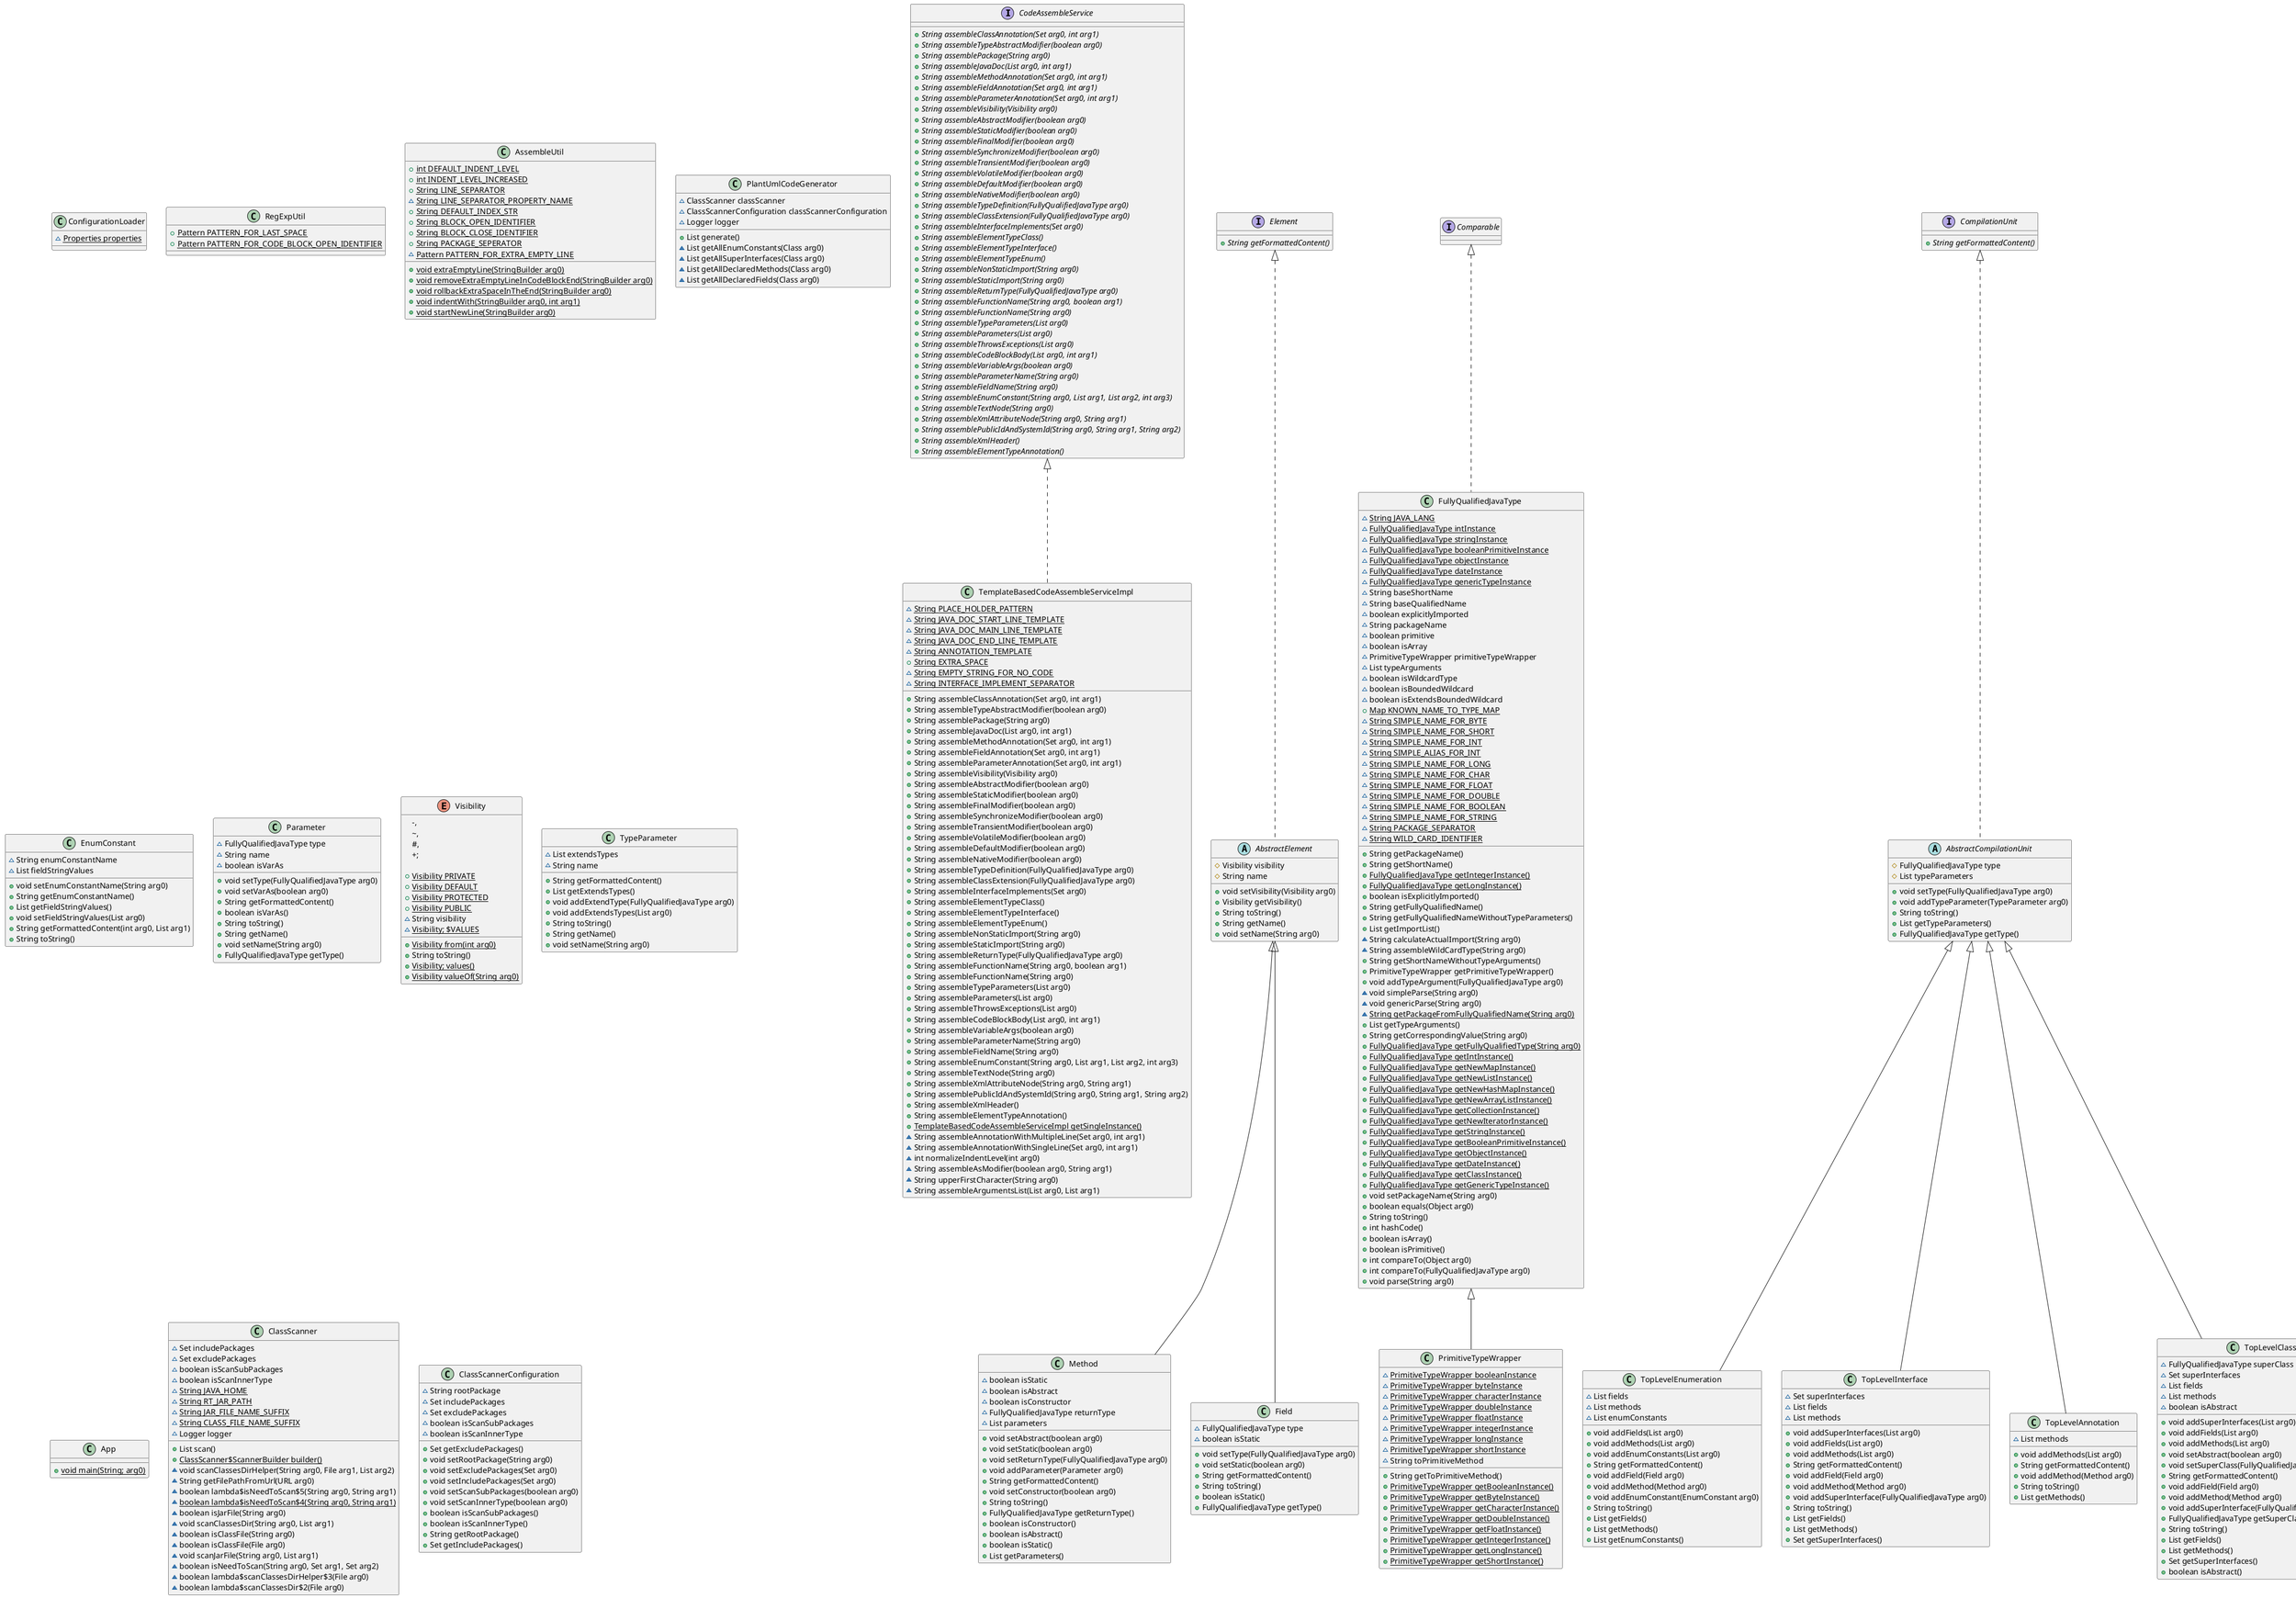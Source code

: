@startuml
interface CodeAssembleService { 
    + {abstract} String assembleClassAnnotation(Set arg0, int arg1) 
    + {abstract} String assembleTypeAbstractModifier(boolean arg0) 
    + {abstract} String assemblePackage(String arg0) 
    + {abstract} String assembleJavaDoc(List arg0, int arg1) 
    + {abstract} String assembleMethodAnnotation(Set arg0, int arg1) 
    + {abstract} String assembleFieldAnnotation(Set arg0, int arg1) 
    + {abstract} String assembleParameterAnnotation(Set arg0, int arg1) 
    + {abstract} String assembleVisibility(Visibility arg0) 
    + {abstract} String assembleAbstractModifier(boolean arg0) 
    + {abstract} String assembleStaticModifier(boolean arg0) 
    + {abstract} String assembleFinalModifier(boolean arg0) 
    + {abstract} String assembleSynchronizeModifier(boolean arg0) 
    + {abstract} String assembleTransientModifier(boolean arg0) 
    + {abstract} String assembleVolatileModifier(boolean arg0) 
    + {abstract} String assembleDefaultModifier(boolean arg0) 
    + {abstract} String assembleNativeModifier(boolean arg0) 
    + {abstract} String assembleTypeDefinition(FullyQualifiedJavaType arg0) 
    + {abstract} String assembleClassExtension(FullyQualifiedJavaType arg0) 
    + {abstract} String assembleInterfaceImplements(Set arg0) 
    + {abstract} String assembleElementTypeClass() 
    + {abstract} String assembleElementTypeInterface() 
    + {abstract} String assembleElementTypeEnum() 
    + {abstract} String assembleNonStaticImport(String arg0) 
    + {abstract} String assembleStaticImport(String arg0) 
    + {abstract} String assembleReturnType(FullyQualifiedJavaType arg0) 
    + {abstract} String assembleFunctionName(String arg0, boolean arg1) 
    + {abstract} String assembleFunctionName(String arg0) 
    + {abstract} String assembleTypeParameters(List arg0) 
    + {abstract} String assembleParameters(List arg0) 
    + {abstract} String assembleThrowsExceptions(List arg0) 
    + {abstract} String assembleCodeBlockBody(List arg0, int arg1) 
    + {abstract} String assembleVariableArgs(boolean arg0) 
    + {abstract} String assembleParameterName(String arg0) 
    + {abstract} String assembleFieldName(String arg0) 
    + {abstract} String assembleEnumConstant(String arg0, List arg1, List arg2, int arg3) 
    + {abstract} String assembleTextNode(String arg0) 
    + {abstract} String assembleXmlAttributeNode(String arg0, String arg1) 
    + {abstract} String assemblePublicIdAndSystemId(String arg0, String arg1, String arg2) 
    + {abstract} String assembleXmlHeader() 
    + {abstract} String assembleElementTypeAnnotation() 
} 

class TemplateBasedCodeAssembleServiceImpl implements CodeAssembleService { 
    ~ {static} String PLACE_HOLDER_PATTERN
    ~ {static} String JAVA_DOC_START_LINE_TEMPLATE
    ~ {static} String JAVA_DOC_MAIN_LINE_TEMPLATE
    ~ {static} String JAVA_DOC_END_LINE_TEMPLATE
    ~ {static} String ANNOTATION_TEMPLATE
    + {static} String EXTRA_SPACE
    ~ {static} String EMPTY_STRING_FOR_NO_CODE
    ~ {static} String INTERFACE_IMPLEMENT_SEPARATOR

    + String assembleClassAnnotation(Set arg0, int arg1) 
    + String assembleTypeAbstractModifier(boolean arg0) 
    + String assemblePackage(String arg0) 
    + String assembleJavaDoc(List arg0, int arg1) 
    + String assembleMethodAnnotation(Set arg0, int arg1) 
    + String assembleFieldAnnotation(Set arg0, int arg1) 
    + String assembleParameterAnnotation(Set arg0, int arg1) 
    + String assembleVisibility(Visibility arg0) 
    + String assembleAbstractModifier(boolean arg0) 
    + String assembleStaticModifier(boolean arg0) 
    + String assembleFinalModifier(boolean arg0) 
    + String assembleSynchronizeModifier(boolean arg0) 
    + String assembleTransientModifier(boolean arg0) 
    + String assembleVolatileModifier(boolean arg0) 
    + String assembleDefaultModifier(boolean arg0) 
    + String assembleNativeModifier(boolean arg0) 
    + String assembleTypeDefinition(FullyQualifiedJavaType arg0) 
    + String assembleClassExtension(FullyQualifiedJavaType arg0) 
    + String assembleInterfaceImplements(Set arg0) 
    + String assembleElementTypeClass() 
    + String assembleElementTypeInterface() 
    + String assembleElementTypeEnum() 
    + String assembleNonStaticImport(String arg0) 
    + String assembleStaticImport(String arg0) 
    + String assembleReturnType(FullyQualifiedJavaType arg0) 
    + String assembleFunctionName(String arg0, boolean arg1) 
    + String assembleFunctionName(String arg0) 
    + String assembleTypeParameters(List arg0) 
    + String assembleParameters(List arg0) 
    + String assembleThrowsExceptions(List arg0) 
    + String assembleCodeBlockBody(List arg0, int arg1) 
    + String assembleVariableArgs(boolean arg0) 
    + String assembleParameterName(String arg0) 
    + String assembleFieldName(String arg0) 
    + String assembleEnumConstant(String arg0, List arg1, List arg2, int arg3) 
    + String assembleTextNode(String arg0) 
    + String assembleXmlAttributeNode(String arg0, String arg1) 
    + String assemblePublicIdAndSystemId(String arg0, String arg1, String arg2) 
    + String assembleXmlHeader() 
    + String assembleElementTypeAnnotation() 
    + {static} TemplateBasedCodeAssembleServiceImpl getSingleInstance() 
    ~ String assembleAnnotationWithMultipleLine(Set arg0, int arg1) 
    ~ String assembleAnnotationWithSingleLine(Set arg0, int arg1) 
    ~ int normalizeIndentLevel(int arg0) 
    ~ String assembleAsModifier(boolean arg0, String arg1) 
    ~ String upperFirstCharacter(String arg0) 
    ~ String assembleArgumentsList(List arg0, List arg1) 
} 

class ConfigurationLoader { 
    ~ {static} Properties properties
} 

class RegExpUtil { 
    + {static} Pattern PATTERN_FOR_LAST_SPACE
    + {static} Pattern PATTERN_FOR_CODE_BLOCK_OPEN_IDENTIFIER
} 

class AssembleUtil { 
    + {static} int DEFAULT_INDENT_LEVEL
    + {static} int INDENT_LEVEL_INCREASED
    + {static} String LINE_SEPARATOR
    ~ {static} String LINE_SEPARATOR_PROPERTY_NAME
    + {static} String DEFAULT_INDEX_STR
    + {static} String BLOCK_OPEN_IDENTIFIER
    + {static} String BLOCK_CLOSE_IDENTIFIER
    + {static} String PACKAGE_SEPERATOR
    ~ {static} Pattern PATTERN_FOR_EXTRA_EMPTY_LINE

    + {static} void extraEmptyLine(StringBuilder arg0) 
    + {static} void removeExtraEmptyLineInCodeBlockEnd(StringBuilder arg0) 
    + {static} void rollbackExtraSpaceInTheEnd(StringBuilder arg0) 
    + {static} void indentWith(StringBuilder arg0, int arg1) 
    + {static} void startNewLine(StringBuilder arg0) 
} 

class PlantUmlCodeGenerator { 
    ~ ClassScanner classScanner
    ~ ClassScannerConfiguration classScannerConfiguration
    ~ Logger logger

    + List generate() 
    ~ List getAllEnumConstants(Class arg0) 
    ~ List getAllSuperInterfaces(Class arg0) 
    ~ List getAllDeclaredMethods(Class arg0) 
    ~ List getAllDeclaredFields(Class arg0) 
} 

interface Element { 
    + {abstract} String getFormattedContent() 
} 

class EnumConstant { 
    ~ String enumConstantName
    ~ List fieldStringValues

    + void setEnumConstantName(String arg0) 
    + String getEnumConstantName() 
    + List getFieldStringValues() 
    + void setFieldStringValues(List arg0) 
    + String getFormattedContent(int arg0, List arg1) 
    + String toString() 
} 

class PrimitiveTypeWrapper extends FullyQualifiedJavaType { 
    ~ {static} PrimitiveTypeWrapper booleanInstance
    ~ {static} PrimitiveTypeWrapper byteInstance
    ~ {static} PrimitiveTypeWrapper characterInstance
    ~ {static} PrimitiveTypeWrapper doubleInstance
    ~ {static} PrimitiveTypeWrapper floatInstance
    ~ {static} PrimitiveTypeWrapper integerInstance
    ~ {static} PrimitiveTypeWrapper longInstance
    ~ {static} PrimitiveTypeWrapper shortInstance
    ~ String toPrimitiveMethod

    + String getToPrimitiveMethod() 
    + {static} PrimitiveTypeWrapper getBooleanInstance() 
    + {static} PrimitiveTypeWrapper getByteInstance() 
    + {static} PrimitiveTypeWrapper getCharacterInstance() 
    + {static} PrimitiveTypeWrapper getDoubleInstance() 
    + {static} PrimitiveTypeWrapper getFloatInstance() 
    + {static} PrimitiveTypeWrapper getIntegerInstance() 
    + {static} PrimitiveTypeWrapper getLongInstance() 
    + {static} PrimitiveTypeWrapper getShortInstance() 
} 

abstract class AbstractCompilationUnit implements CompilationUnit { 
    # FullyQualifiedJavaType type
    # List typeParameters

    + void setType(FullyQualifiedJavaType arg0) 
    + void addTypeParameter(TypeParameter arg0) 
    + String toString() 
    + List getTypeParameters() 
    + FullyQualifiedJavaType getType() 
} 

class TopLevelEnumeration extends AbstractCompilationUnit { 
    ~ List fields
    ~ List methods
    ~ List enumConstants

    + void addFields(List arg0) 
    + void addMethods(List arg0) 
    + void addEnumConstants(List arg0) 
    + String getFormattedContent() 
    + void addField(Field arg0) 
    + void addMethod(Method arg0) 
    + void addEnumConstant(EnumConstant arg0) 
    + String toString() 
    + List getFields() 
    + List getMethods() 
    + List getEnumConstants() 
} 

class TopLevelInterface extends AbstractCompilationUnit { 
    ~ Set superInterfaces
    ~ List fields
    ~ List methods

    + void addSuperInterfaces(List arg0) 
    + void addFields(List arg0) 
    + void addMethods(List arg0) 
    + String getFormattedContent() 
    + void addField(Field arg0) 
    + void addMethod(Method arg0) 
    + void addSuperInterface(FullyQualifiedJavaType arg0) 
    + String toString() 
    + List getFields() 
    + List getMethods() 
    + Set getSuperInterfaces() 
} 

class FullyQualifiedJavaType implements Comparable { 
    ~ {static} String JAVA_LANG
    ~ {static} FullyQualifiedJavaType intInstance
    ~ {static} FullyQualifiedJavaType stringInstance
    ~ {static} FullyQualifiedJavaType booleanPrimitiveInstance
    ~ {static} FullyQualifiedJavaType objectInstance
    ~ {static} FullyQualifiedJavaType dateInstance
    ~ {static} FullyQualifiedJavaType genericTypeInstance
    ~ String baseShortName
    ~ String baseQualifiedName
    ~ boolean explicitlyImported
    ~ String packageName
    ~ boolean primitive
    ~ boolean isArray
    ~ PrimitiveTypeWrapper primitiveTypeWrapper
    ~ List typeArguments
    ~ boolean isWildcardType
    ~ boolean isBoundedWildcard
    ~ boolean isExtendsBoundedWildcard
    + {static} Map KNOWN_NAME_TO_TYPE_MAP
    ~ {static} String SIMPLE_NAME_FOR_BYTE
    ~ {static} String SIMPLE_NAME_FOR_SHORT
    ~ {static} String SIMPLE_NAME_FOR_INT
    ~ {static} String SIMPLE_ALIAS_FOR_INT
    ~ {static} String SIMPLE_NAME_FOR_LONG
    ~ {static} String SIMPLE_NAME_FOR_CHAR
    ~ {static} String SIMPLE_NAME_FOR_FLOAT
    ~ {static} String SIMPLE_NAME_FOR_DOUBLE
    ~ {static} String SIMPLE_NAME_FOR_BOOLEAN
    ~ {static} String SIMPLE_NAME_FOR_STRING
    ~ {static} String PACKAGE_SEPARATOR
    ~ {static} String WILD_CARD_IDENTIFIER

    + String getPackageName() 
    + String getShortName() 
    + {static} FullyQualifiedJavaType getIntegerInstance() 
    + {static} FullyQualifiedJavaType getLongInstance() 
    + boolean isExplicitlyImported() 
    + String getFullyQualifiedName() 
    + String getFullyQualifiedNameWithoutTypeParameters() 
    + List getImportList() 
    ~ String calculateActualImport(String arg0) 
    ~ String assembleWildCardType(String arg0) 
    + String getShortNameWithoutTypeArguments() 
    + PrimitiveTypeWrapper getPrimitiveTypeWrapper() 
    + void addTypeArgument(FullyQualifiedJavaType arg0) 
    ~ void simpleParse(String arg0) 
    ~ void genericParse(String arg0) 
    ~ {static} String getPackageFromFullyQualifiedName(String arg0) 
    + List getTypeArguments() 
    + String getCorrespondingValue(String arg0) 
    + {static} FullyQualifiedJavaType getFullyQualifiedType(String arg0) 
    + {static} FullyQualifiedJavaType getIntInstance() 
    + {static} FullyQualifiedJavaType getNewMapInstance() 
    + {static} FullyQualifiedJavaType getNewListInstance() 
    + {static} FullyQualifiedJavaType getNewHashMapInstance() 
    + {static} FullyQualifiedJavaType getNewArrayListInstance() 
    + {static} FullyQualifiedJavaType getCollectionInstance() 
    + {static} FullyQualifiedJavaType getNewIteratorInstance() 
    + {static} FullyQualifiedJavaType getStringInstance() 
    + {static} FullyQualifiedJavaType getBooleanPrimitiveInstance() 
    + {static} FullyQualifiedJavaType getObjectInstance() 
    + {static} FullyQualifiedJavaType getDateInstance() 
    + {static} FullyQualifiedJavaType getClassInstance() 
    + {static} FullyQualifiedJavaType getGenericTypeInstance() 
    + void setPackageName(String arg0) 
    + boolean equals(Object arg0) 
    + String toString() 
    + int hashCode() 
    + boolean isArray() 
    + boolean isPrimitive() 
    + int compareTo(Object arg0) 
    + int compareTo(FullyQualifiedJavaType arg0) 
    + void parse(String arg0) 
} 

class TopLevelAnnotation extends AbstractCompilationUnit { 
    ~ List methods

    + void addMethods(List arg0) 
    + String getFormattedContent() 
    + void addMethod(Method arg0) 
    + String toString() 
    + List getMethods() 
} 

abstract class AbstractElement implements Element { 
    # Visibility visibility
    # String name

    + void setVisibility(Visibility arg0) 
    + Visibility getVisibility() 
    + String toString() 
    + String getName() 
    + void setName(String arg0) 
} 

class Method extends AbstractElement { 
    ~ boolean isStatic
    ~ boolean isAbstract
    ~ boolean isConstructor
    ~ FullyQualifiedJavaType returnType
    ~ List parameters

    + void setAbstract(boolean arg0) 
    + void setStatic(boolean arg0) 
    + void setReturnType(FullyQualifiedJavaType arg0) 
    + void addParameter(Parameter arg0) 
    + String getFormattedContent() 
    + void setConstructor(boolean arg0) 
    + String toString() 
    + FullyQualifiedJavaType getReturnType() 
    + boolean isConstructor() 
    + boolean isAbstract() 
    + boolean isStatic() 
    + List getParameters() 
} 

interface CompilationUnit { 
    + {abstract} String getFormattedContent() 
} 

class TopLevelClass extends AbstractCompilationUnit { 
    ~ FullyQualifiedJavaType superClass
    ~ Set superInterfaces
    ~ List fields
    ~ List methods
    ~ boolean isAbstract

    + void addSuperInterfaces(List arg0) 
    + void addFields(List arg0) 
    + void addMethods(List arg0) 
    + void setAbstract(boolean arg0) 
    + void setSuperClass(FullyQualifiedJavaType arg0) 
    + String getFormattedContent() 
    + void addField(Field arg0) 
    + void addMethod(Method arg0) 
    + void addSuperInterface(FullyQualifiedJavaType arg0) 
    + FullyQualifiedJavaType getSuperClass() 
    + String toString() 
    + List getFields() 
    + List getMethods() 
    + Set getSuperInterfaces() 
    + boolean isAbstract() 
} 

class Parameter { 
    ~ FullyQualifiedJavaType type
    ~ String name
    ~ boolean isVarAs

    + void setType(FullyQualifiedJavaType arg0) 
    + void setVarAs(boolean arg0) 
    + String getFormattedContent() 
    + boolean isVarAs() 
    + String toString() 
    + String getName() 
    + void setName(String arg0) 
    + FullyQualifiedJavaType getType() 
} 

class Field extends AbstractElement { 
    ~ FullyQualifiedJavaType type
    ~ boolean isStatic

    + void setType(FullyQualifiedJavaType arg0) 
    + void setStatic(boolean arg0) 
    + String getFormattedContent() 
    + String toString() 
    + boolean isStatic() 
    + FullyQualifiedJavaType getType() 
} 

enum Visibility { 
    -,
    ~,
    #,
    +;

    + {static} Visibility PRIVATE
    + {static} Visibility DEFAULT
    + {static} Visibility PROTECTED
    + {static} Visibility PUBLIC
    ~ String visibility
    ~ {static} Visibility; $VALUES

    + {static} Visibility from(int arg0) 
    + String toString() 
    + {static} Visibility; values() 
    + {static} Visibility valueOf(String arg0) 
} 

class TypeParameter { 
    ~ List extendsTypes
    ~ String name

    + String getFormattedContent() 
    + List getExtendsTypes() 
    + void addExtendType(FullyQualifiedJavaType arg0) 
    + void addExtendsTypes(List arg0) 
    + String toString() 
    + String getName() 
    + void setName(String arg0) 
} 

class PrimitivePlantUmlCodeFileWriter extends AbstarctWriter { 
    ~ String fileName
    ~ Logger logger

    ~ {static} void lambda$write$0(StringBuilder arg0, CompilationUnit arg1) 
    + void write() 
} 

class UmlDiagramWriter extends AbstarctWriter { 
    ~ String fileName
    ~ String fileType
    + {static} String FILE_TYPE_SVG
    + {static} String FILE_TYPE_PNG
    ~ Logger logger

    ~ {static} void lambda$write$1(StringBuilder arg0, CompilationUnit arg1) 
    + void write() 
} 

abstract class AbstarctWriter implements Writer { 
    # List compilationUnits
} 

interface Writer { 
    + {abstract} void write() 
} 

class App { 
    + {static} void main(String; arg0) 
} 

class ClassScanner { 
    ~ Set includePackages
    ~ Set excludePackages
    ~ boolean isScanSubPackages
    ~ boolean isScanInnerType
    ~ {static} String JAVA_HOME
    ~ {static} String RT_JAR_PATH
    ~ {static} String JAR_FILE_NAME_SUFFIX
    ~ {static} String CLASS_FILE_NAME_SUFFIX
    ~ Logger logger

    + List scan() 
    + {static} ClassScanner$ScannerBuilder builder() 
    ~ void scanClassesDirHelper(String arg0, File arg1, List arg2) 
    ~ String getFilePathFromUrl(URL arg0) 
    ~ boolean lambda$isNeedToScan$5(String arg0, String arg1) 
    ~ {static} boolean lambda$isNeedToScan$4(String arg0, String arg1) 
    ~ boolean isJarFile(String arg0) 
    ~ void scanClassesDir(String arg0, List arg1) 
    ~ boolean isClassFile(String arg0) 
    ~ boolean isClassFile(File arg0) 
    ~ void scanJarFile(String arg0, List arg1) 
    ~ boolean isNeedToScan(String arg0, Set arg1, Set arg2) 
    ~ boolean lambda$scanClassesDirHelper$3(File arg0) 
    ~ boolean lambda$scanClassesDir$2(File arg0) 
} 

class ClassScannerConfiguration { 
    ~ String rootPackage
    ~ Set includePackages
    ~ Set excludePackages
    ~ boolean isScanSubPackages
    ~ boolean isScanInnerType

    + Set getExcludePackages() 
    + void setRootPackage(String arg0) 
    + void setExcludePackages(Set arg0) 
    + void setIncludePackages(Set arg0) 
    + void setScanSubPackages(boolean arg0) 
    + void setScanInnerType(boolean arg0) 
    + boolean isScanSubPackages() 
    + boolean isScanInnerType() 
    + String getRootPackage() 
    + Set getIncludePackages() 
} 

@enduml